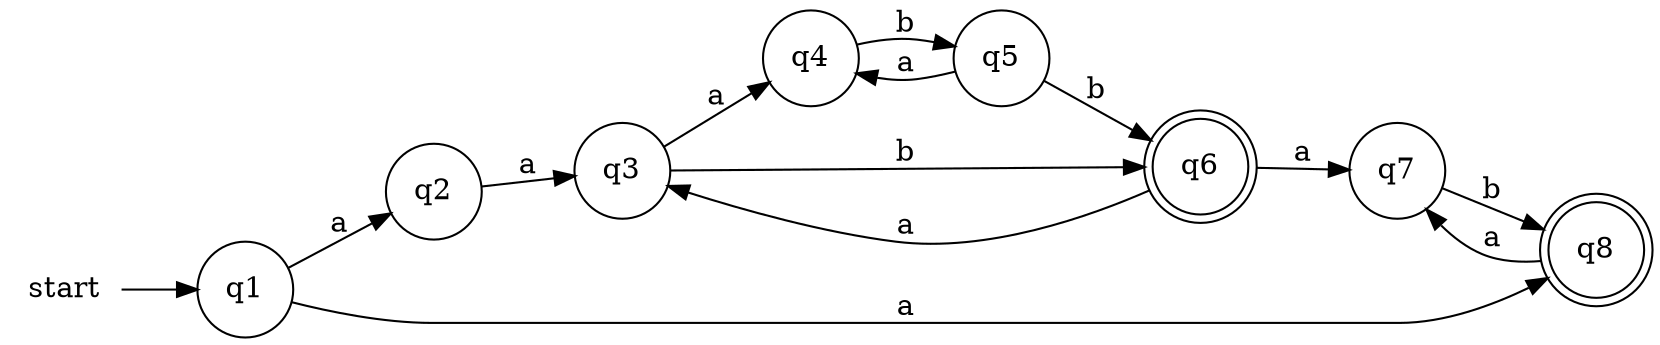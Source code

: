 digraph G{
  rankdir = LR;
  node [shape = none]; start;
  node [shape = circle]; q1 q2 q3 q4 q5 q7;
  node [shape = doublecircle]; q6 q8;
  start -> q1;
  q1 -> q2 [label = "a"];
  q2 -> q3 [label = "a"];
  q3 -> q4 [label = "a"];
  q4 -> q5 [label = "b"];
  q5 -> q4 [label = "a"];
  q5 -> q6 [label = "b"];
  q6 -> q3 [label = "a"];
  q3 -> q6 [label = "b"];
  q6 -> q7 [label = "a"];
  q7 -> q8 [label = "b"];
  q8 -> q7 [label = "a"];
  q1 -> q8 [label = "a"];
}